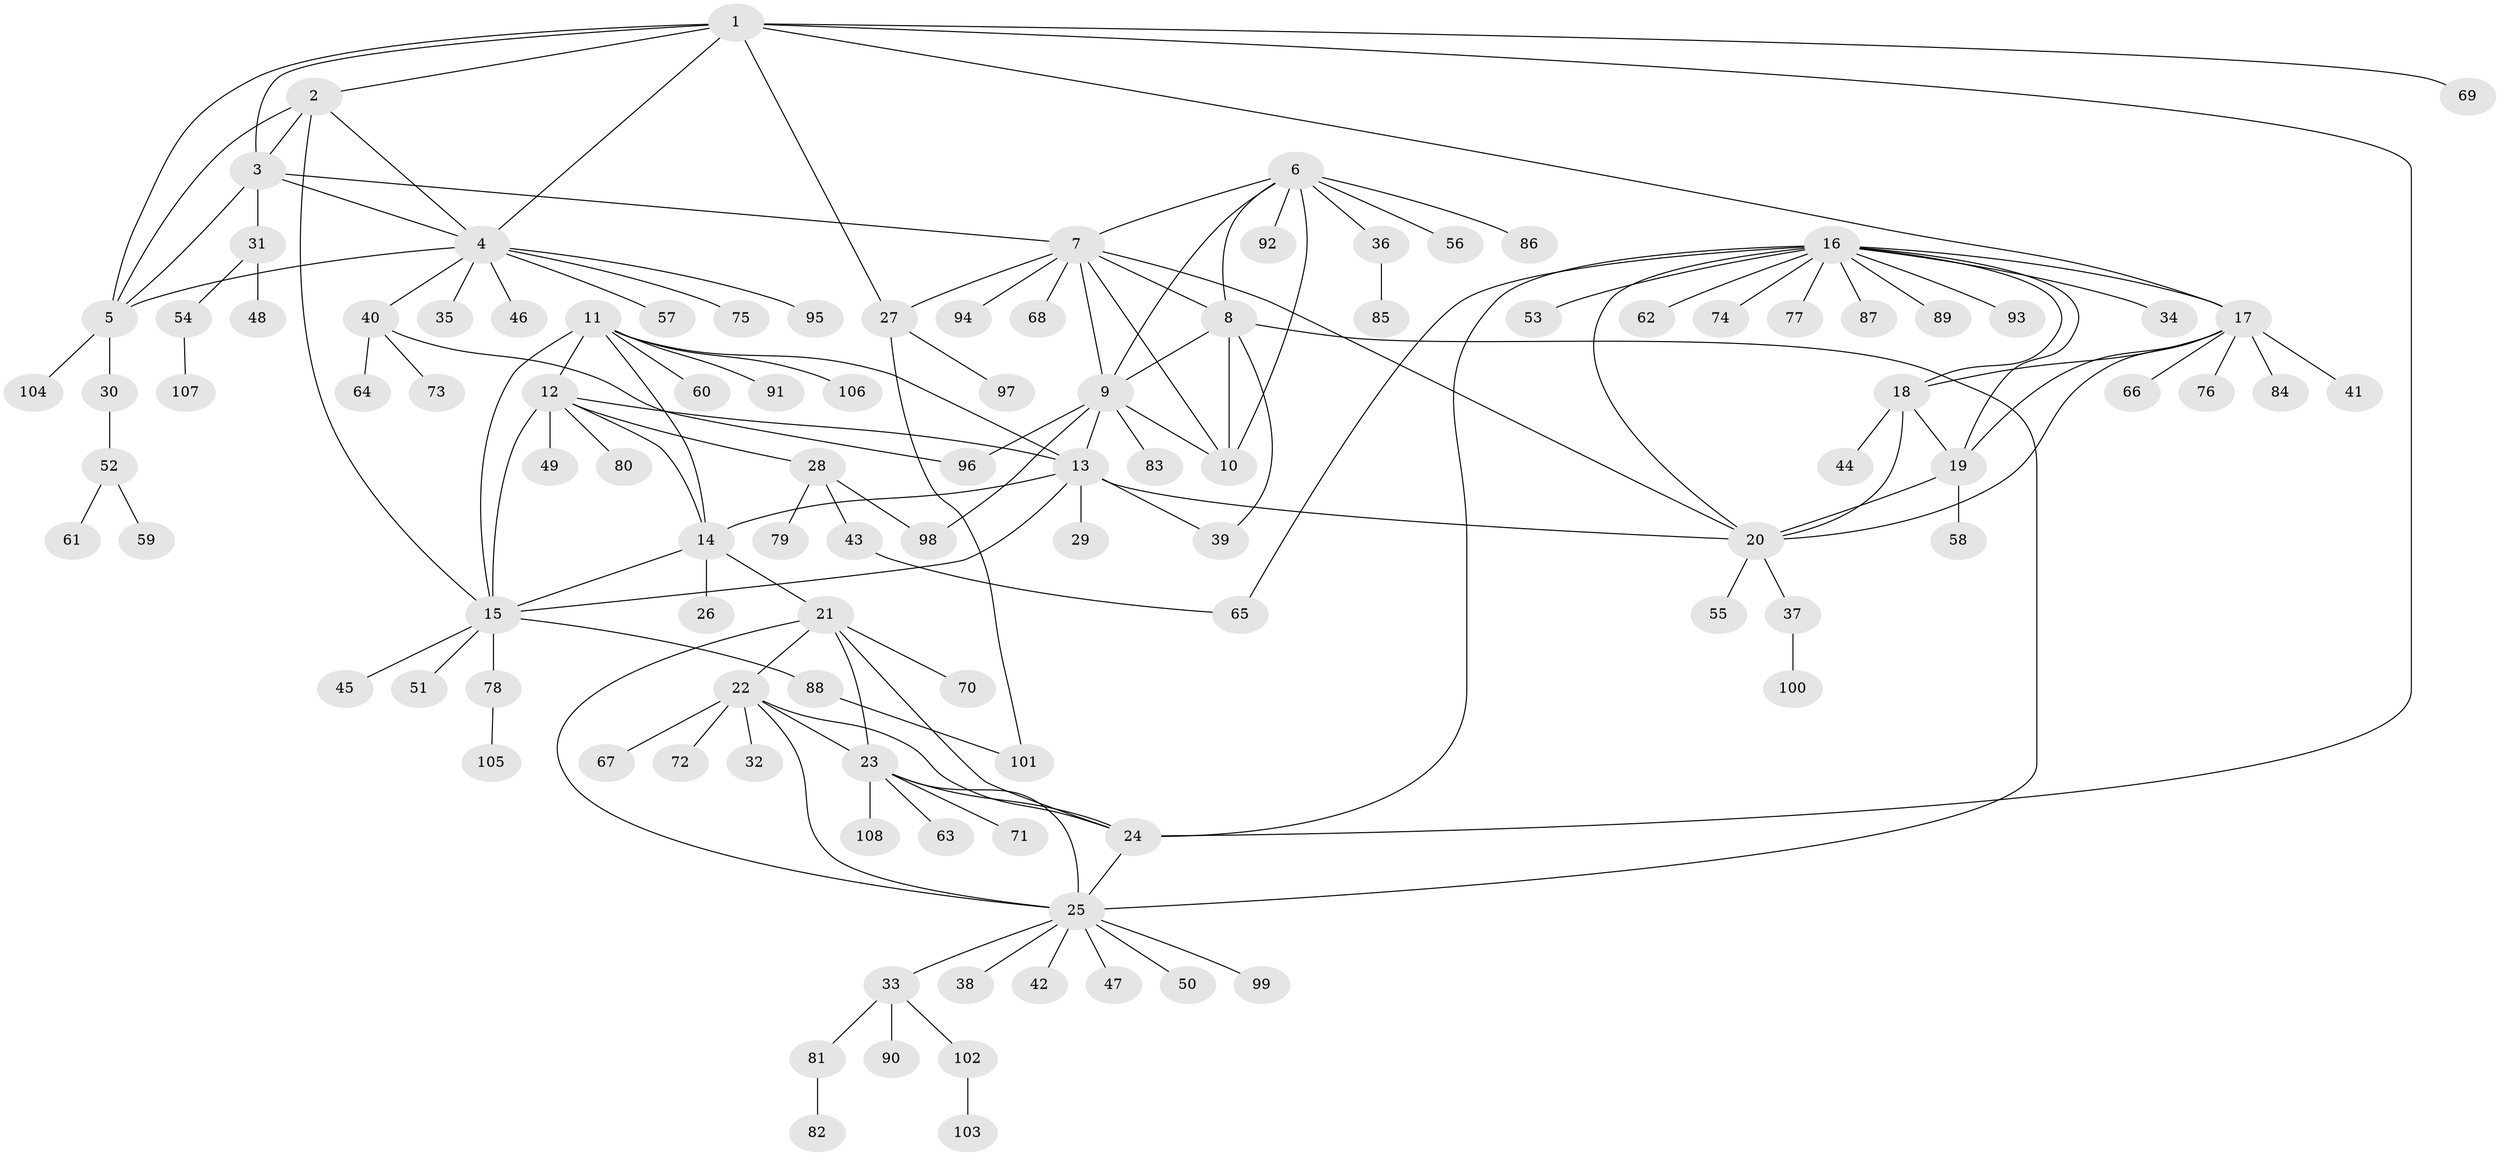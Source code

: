 // Generated by graph-tools (version 1.1) at 2025/37/03/09/25 02:37:21]
// undirected, 108 vertices, 149 edges
graph export_dot {
graph [start="1"]
  node [color=gray90,style=filled];
  1;
  2;
  3;
  4;
  5;
  6;
  7;
  8;
  9;
  10;
  11;
  12;
  13;
  14;
  15;
  16;
  17;
  18;
  19;
  20;
  21;
  22;
  23;
  24;
  25;
  26;
  27;
  28;
  29;
  30;
  31;
  32;
  33;
  34;
  35;
  36;
  37;
  38;
  39;
  40;
  41;
  42;
  43;
  44;
  45;
  46;
  47;
  48;
  49;
  50;
  51;
  52;
  53;
  54;
  55;
  56;
  57;
  58;
  59;
  60;
  61;
  62;
  63;
  64;
  65;
  66;
  67;
  68;
  69;
  70;
  71;
  72;
  73;
  74;
  75;
  76;
  77;
  78;
  79;
  80;
  81;
  82;
  83;
  84;
  85;
  86;
  87;
  88;
  89;
  90;
  91;
  92;
  93;
  94;
  95;
  96;
  97;
  98;
  99;
  100;
  101;
  102;
  103;
  104;
  105;
  106;
  107;
  108;
  1 -- 2;
  1 -- 3;
  1 -- 4;
  1 -- 5;
  1 -- 17;
  1 -- 24;
  1 -- 27;
  1 -- 69;
  2 -- 3;
  2 -- 4;
  2 -- 5;
  2 -- 15;
  3 -- 4;
  3 -- 5;
  3 -- 7;
  3 -- 31;
  4 -- 5;
  4 -- 35;
  4 -- 40;
  4 -- 46;
  4 -- 57;
  4 -- 75;
  4 -- 95;
  5 -- 30;
  5 -- 104;
  6 -- 7;
  6 -- 8;
  6 -- 9;
  6 -- 10;
  6 -- 36;
  6 -- 56;
  6 -- 86;
  6 -- 92;
  7 -- 8;
  7 -- 9;
  7 -- 10;
  7 -- 20;
  7 -- 27;
  7 -- 68;
  7 -- 94;
  8 -- 9;
  8 -- 10;
  8 -- 25;
  8 -- 39;
  9 -- 10;
  9 -- 13;
  9 -- 83;
  9 -- 96;
  9 -- 98;
  11 -- 12;
  11 -- 13;
  11 -- 14;
  11 -- 15;
  11 -- 60;
  11 -- 91;
  11 -- 106;
  12 -- 13;
  12 -- 14;
  12 -- 15;
  12 -- 28;
  12 -- 49;
  12 -- 80;
  13 -- 14;
  13 -- 15;
  13 -- 20;
  13 -- 29;
  13 -- 39;
  14 -- 15;
  14 -- 21;
  14 -- 26;
  15 -- 45;
  15 -- 51;
  15 -- 78;
  15 -- 88;
  16 -- 17;
  16 -- 18;
  16 -- 19;
  16 -- 20;
  16 -- 24;
  16 -- 34;
  16 -- 53;
  16 -- 62;
  16 -- 65;
  16 -- 74;
  16 -- 77;
  16 -- 87;
  16 -- 89;
  16 -- 93;
  17 -- 18;
  17 -- 19;
  17 -- 20;
  17 -- 41;
  17 -- 66;
  17 -- 76;
  17 -- 84;
  18 -- 19;
  18 -- 20;
  18 -- 44;
  19 -- 20;
  19 -- 58;
  20 -- 37;
  20 -- 55;
  21 -- 22;
  21 -- 23;
  21 -- 24;
  21 -- 25;
  21 -- 70;
  22 -- 23;
  22 -- 24;
  22 -- 25;
  22 -- 32;
  22 -- 67;
  22 -- 72;
  23 -- 24;
  23 -- 25;
  23 -- 63;
  23 -- 71;
  23 -- 108;
  24 -- 25;
  25 -- 33;
  25 -- 38;
  25 -- 42;
  25 -- 47;
  25 -- 50;
  25 -- 99;
  27 -- 97;
  27 -- 101;
  28 -- 43;
  28 -- 79;
  28 -- 98;
  30 -- 52;
  31 -- 48;
  31 -- 54;
  33 -- 81;
  33 -- 90;
  33 -- 102;
  36 -- 85;
  37 -- 100;
  40 -- 64;
  40 -- 73;
  40 -- 96;
  43 -- 65;
  52 -- 59;
  52 -- 61;
  54 -- 107;
  78 -- 105;
  81 -- 82;
  88 -- 101;
  102 -- 103;
}
